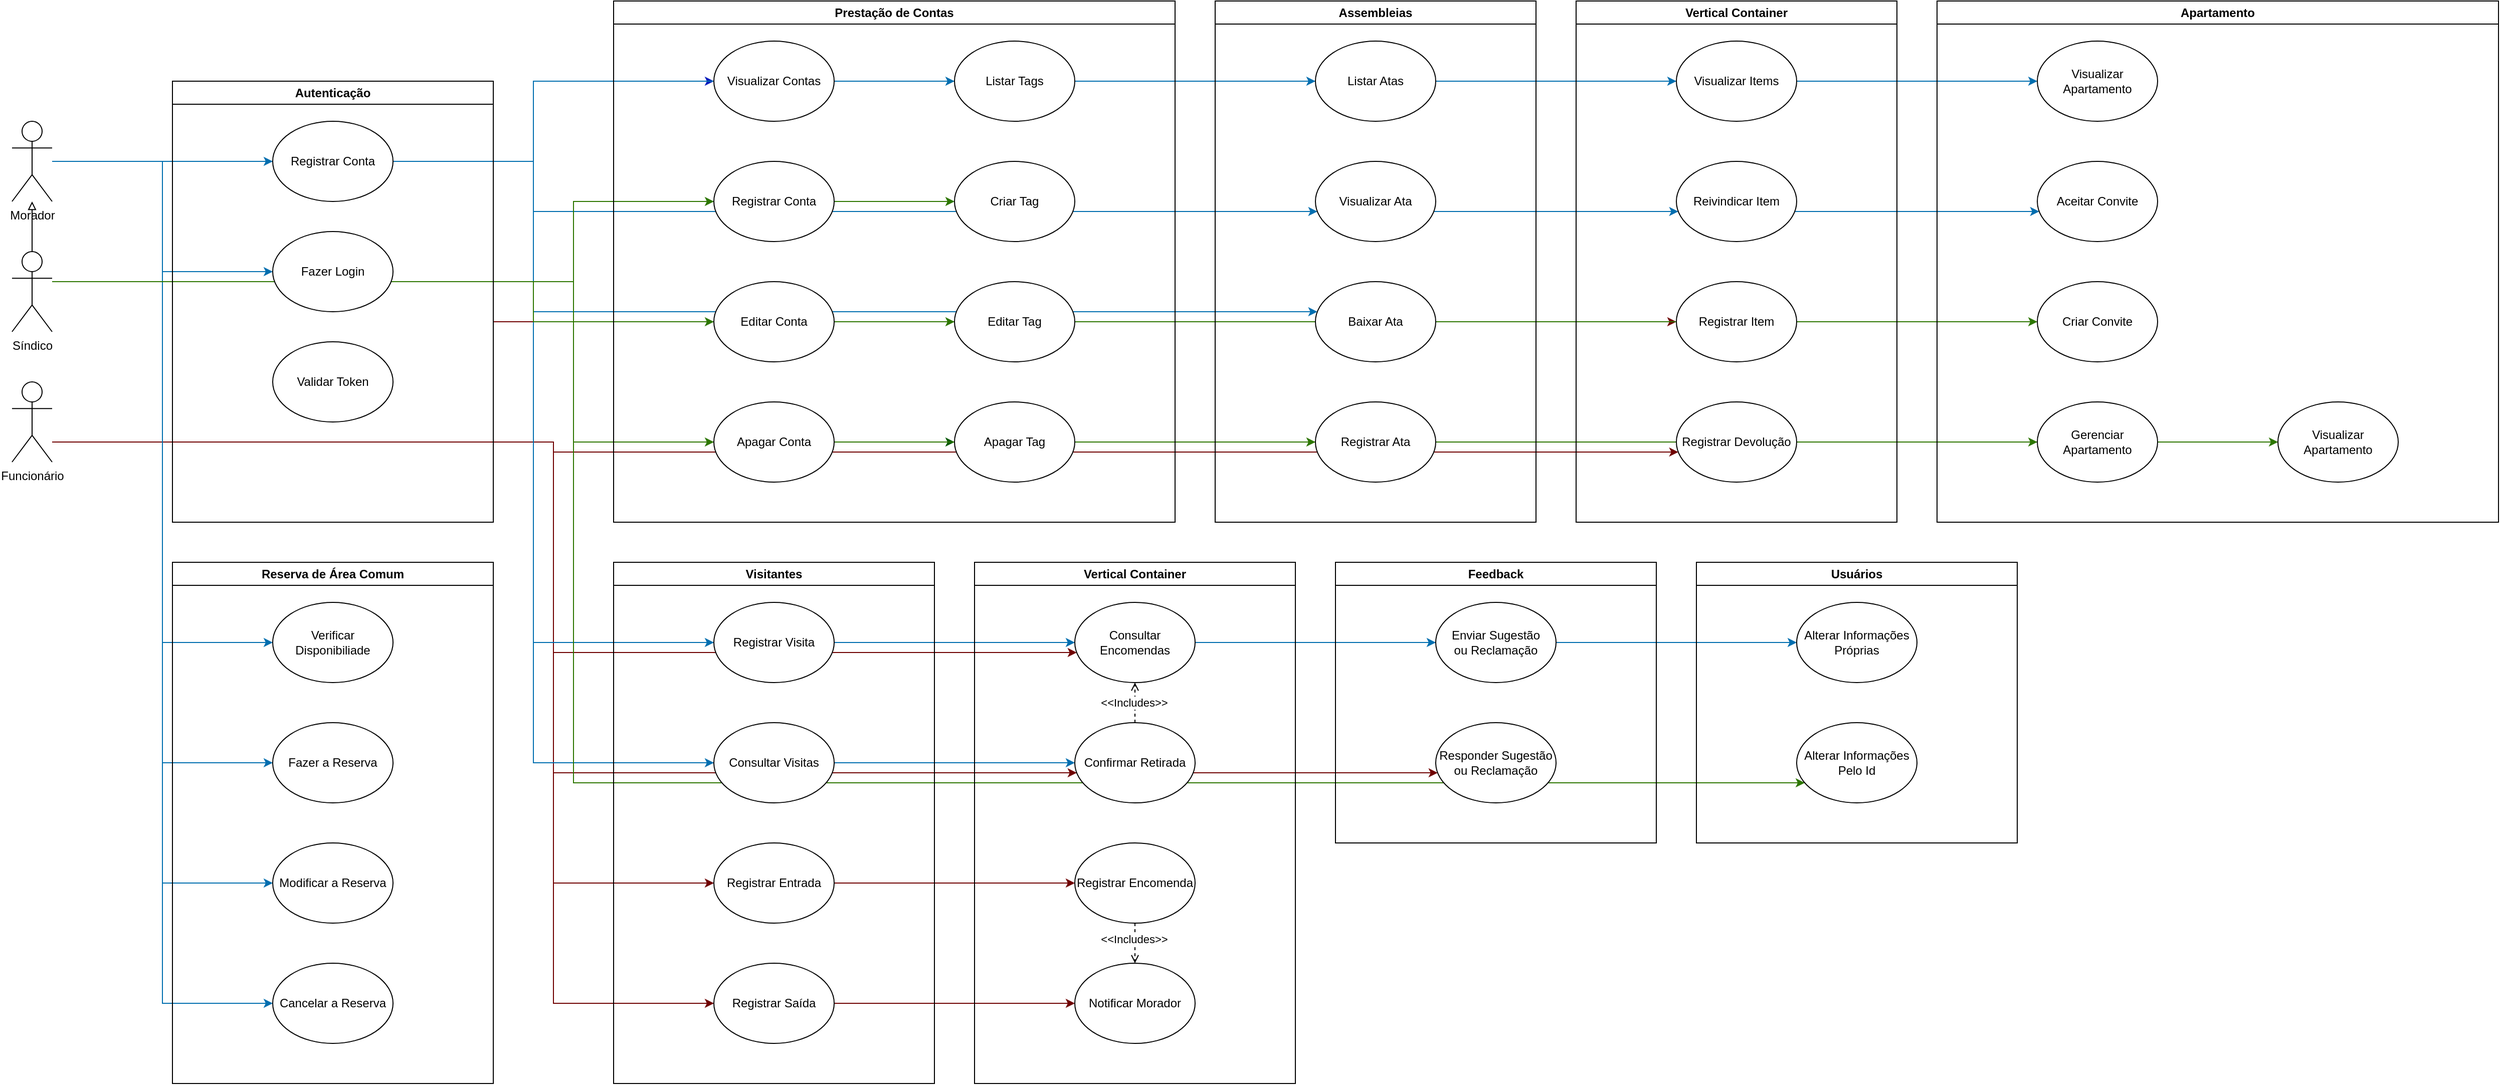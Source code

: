 <mxfile version="26.2.14">
  <diagram name="Page-1" id="zuLVGnt89NWVNDSCUZC6">
    <mxGraphModel dx="1575" dy="752" grid="1" gridSize="10" guides="1" tooltips="1" connect="1" arrows="1" fold="1" page="1" pageScale="1" pageWidth="2600" pageHeight="1500" math="0" shadow="0">
      <root>
        <mxCell id="0" />
        <mxCell id="1" parent="0" />
        <mxCell id="rDHHi_TD0cqusaaZg70z-271" style="edgeStyle=orthogonalEdgeStyle;rounded=0;orthogonalLoop=1;jettySize=auto;html=1;fillColor=#a20025;strokeColor=#6F0000;" parent="1" source="rDHHi_TD0cqusaaZg70z-216" target="rDHHi_TD0cqusaaZg70z-266" edge="1">
          <mxGeometry relative="1" as="geometry">
            <Array as="points">
              <mxPoint x="620" y="480" />
              <mxPoint x="620" y="490" />
            </Array>
          </mxGeometry>
        </mxCell>
        <mxCell id="rDHHi_TD0cqusaaZg70z-270" style="edgeStyle=orthogonalEdgeStyle;rounded=0;orthogonalLoop=1;jettySize=auto;html=1;fillColor=#a20025;strokeColor=#6F0000;" parent="1" source="rDHHi_TD0cqusaaZg70z-216" target="rDHHi_TD0cqusaaZg70z-265" edge="1">
          <mxGeometry relative="1" as="geometry">
            <Array as="points">
              <mxPoint x="560" y="480" />
              <mxPoint x="560" y="360" />
            </Array>
          </mxGeometry>
        </mxCell>
        <mxCell id="rDHHi_TD0cqusaaZg70z-261" style="edgeStyle=orthogonalEdgeStyle;rounded=0;orthogonalLoop=1;jettySize=auto;html=1;fillColor=#a20025;strokeColor=#6F0000;" parent="1" source="rDHHi_TD0cqusaaZg70z-216" target="rDHHi_TD0cqusaaZg70z-258" edge="1">
          <mxGeometry relative="1" as="geometry">
            <Array as="points">
              <mxPoint x="620" y="480" />
              <mxPoint x="620" y="810" />
            </Array>
          </mxGeometry>
        </mxCell>
        <mxCell id="rDHHi_TD0cqusaaZg70z-241" style="edgeStyle=orthogonalEdgeStyle;rounded=0;orthogonalLoop=1;jettySize=auto;html=1;fillColor=#a20025;strokeColor=#6F0000;" parent="1" source="rDHHi_TD0cqusaaZg70z-216" target="rDHHi_TD0cqusaaZg70z-227" edge="1">
          <mxGeometry relative="1" as="geometry">
            <Array as="points">
              <mxPoint x="620" y="480" />
              <mxPoint x="620" y="690" />
            </Array>
          </mxGeometry>
        </mxCell>
        <mxCell id="rDHHi_TD0cqusaaZg70z-240" style="edgeStyle=orthogonalEdgeStyle;rounded=0;orthogonalLoop=1;jettySize=auto;html=1;fillColor=#a20025;strokeColor=#6F0000;" parent="1" source="rDHHi_TD0cqusaaZg70z-216" target="rDHHi_TD0cqusaaZg70z-232" edge="1">
          <mxGeometry relative="1" as="geometry">
            <Array as="points">
              <mxPoint x="620" y="480" />
              <mxPoint x="620" y="810" />
            </Array>
          </mxGeometry>
        </mxCell>
        <mxCell id="rDHHi_TD0cqusaaZg70z-239" style="edgeStyle=orthogonalEdgeStyle;rounded=0;orthogonalLoop=1;jettySize=auto;html=1;fillColor=#a20025;strokeColor=#6F0000;" parent="1" source="rDHHi_TD0cqusaaZg70z-216" target="rDHHi_TD0cqusaaZg70z-229" edge="1">
          <mxGeometry relative="1" as="geometry">
            <Array as="points">
              <mxPoint x="620" y="480" />
              <mxPoint x="620" y="1040" />
            </Array>
          </mxGeometry>
        </mxCell>
        <mxCell id="rDHHi_TD0cqusaaZg70z-238" style="edgeStyle=orthogonalEdgeStyle;rounded=0;orthogonalLoop=1;jettySize=auto;html=1;fillColor=#a20025;strokeColor=#6F0000;" parent="1" source="rDHHi_TD0cqusaaZg70z-216" target="rDHHi_TD0cqusaaZg70z-228" edge="1">
          <mxGeometry relative="1" as="geometry">
            <Array as="points">
              <mxPoint x="620" y="480" />
              <mxPoint x="620" y="920" />
            </Array>
          </mxGeometry>
        </mxCell>
        <mxCell id="rDHHi_TD0cqusaaZg70z-223" style="edgeStyle=orthogonalEdgeStyle;rounded=0;orthogonalLoop=1;jettySize=auto;html=1;entryX=0;entryY=0.5;entryDx=0;entryDy=0;fillColor=#a20025;strokeColor=#6F0000;" parent="1" source="rDHHi_TD0cqusaaZg70z-216" target="rDHHi_TD0cqusaaZg70z-221" edge="1">
          <mxGeometry relative="1" as="geometry">
            <Array as="points">
              <mxPoint x="620" y="480" />
              <mxPoint x="620" y="1040" />
            </Array>
          </mxGeometry>
        </mxCell>
        <mxCell id="rDHHi_TD0cqusaaZg70z-222" style="edgeStyle=orthogonalEdgeStyle;rounded=0;orthogonalLoop=1;jettySize=auto;html=1;entryX=0;entryY=0.5;entryDx=0;entryDy=0;fillColor=#a20025;strokeColor=#6F0000;" parent="1" source="rDHHi_TD0cqusaaZg70z-216" target="rDHHi_TD0cqusaaZg70z-220" edge="1">
          <mxGeometry relative="1" as="geometry">
            <Array as="points">
              <mxPoint x="620" y="480" />
              <mxPoint x="620" y="920" />
            </Array>
          </mxGeometry>
        </mxCell>
        <mxCell id="rDHHi_TD0cqusaaZg70z-167" style="edgeStyle=orthogonalEdgeStyle;rounded=0;orthogonalLoop=1;jettySize=auto;html=1;entryX=0;entryY=0.5;entryDx=0;entryDy=0;fillColor=#1ba1e2;strokeColor=#006EAF;" parent="1" source="rDHHi_TD0cqusaaZg70z-161" target="rDHHi_TD0cqusaaZg70z-166" edge="1">
          <mxGeometry relative="1" as="geometry" />
        </mxCell>
        <mxCell id="rDHHi_TD0cqusaaZg70z-170" style="edgeStyle=orthogonalEdgeStyle;rounded=0;orthogonalLoop=1;jettySize=auto;html=1;entryX=0;entryY=0.5;entryDx=0;entryDy=0;fillColor=#1ba1e2;strokeColor=#006EAF;" parent="1" source="rDHHi_TD0cqusaaZg70z-161" target="rDHHi_TD0cqusaaZg70z-168" edge="1">
          <mxGeometry relative="1" as="geometry" />
        </mxCell>
        <mxCell id="rDHHi_TD0cqusaaZg70z-175" style="edgeStyle=orthogonalEdgeStyle;rounded=0;orthogonalLoop=1;jettySize=auto;html=1;entryX=0;entryY=0.5;entryDx=0;entryDy=0;fillColor=#1ba1e2;strokeColor=#006EAF;" parent="1" source="rDHHi_TD0cqusaaZg70z-161" target="rDHHi_TD0cqusaaZg70z-174" edge="1">
          <mxGeometry relative="1" as="geometry" />
        </mxCell>
        <mxCell id="rDHHi_TD0cqusaaZg70z-177" style="edgeStyle=orthogonalEdgeStyle;rounded=0;orthogonalLoop=1;jettySize=auto;html=1;entryX=0;entryY=0.5;entryDx=0;entryDy=0;fillColor=#1ba1e2;strokeColor=#006EAF;" parent="1" source="rDHHi_TD0cqusaaZg70z-161" target="rDHHi_TD0cqusaaZg70z-176" edge="1">
          <mxGeometry relative="1" as="geometry" />
        </mxCell>
        <mxCell id="rDHHi_TD0cqusaaZg70z-185" style="edgeStyle=orthogonalEdgeStyle;rounded=0;orthogonalLoop=1;jettySize=auto;html=1;entryX=0;entryY=0.5;entryDx=0;entryDy=0;fillColor=#1ba1e2;strokeColor=#006EAF;" parent="1" source="rDHHi_TD0cqusaaZg70z-161" target="rDHHi_TD0cqusaaZg70z-182" edge="1">
          <mxGeometry relative="1" as="geometry" />
        </mxCell>
        <mxCell id="rDHHi_TD0cqusaaZg70z-190" style="edgeStyle=orthogonalEdgeStyle;rounded=0;orthogonalLoop=1;jettySize=auto;html=1;entryX=0;entryY=0.5;entryDx=0;entryDy=0;fillColor=#1ba1e2;strokeColor=#006EAF;" parent="1" source="rDHHi_TD0cqusaaZg70z-161" target="rDHHi_TD0cqusaaZg70z-186" edge="1">
          <mxGeometry relative="1" as="geometry" />
        </mxCell>
        <mxCell id="rDHHi_TD0cqusaaZg70z-206" style="edgeStyle=orthogonalEdgeStyle;rounded=0;orthogonalLoop=1;jettySize=auto;html=1;entryX=0;entryY=0.5;entryDx=0;entryDy=0;fillColor=#0050ef;strokeColor=#001DBC;" parent="1" source="rDHHi_TD0cqusaaZg70z-161" target="rDHHi_TD0cqusaaZg70z-199" edge="1">
          <mxGeometry relative="1" as="geometry">
            <Array as="points">
              <mxPoint x="600" y="200" />
              <mxPoint x="600" y="120" />
            </Array>
          </mxGeometry>
        </mxCell>
        <mxCell id="rDHHi_TD0cqusaaZg70z-207" style="edgeStyle=orthogonalEdgeStyle;rounded=0;orthogonalLoop=1;jettySize=auto;html=1;entryX=0;entryY=0.5;entryDx=0;entryDy=0;fillColor=#1ba1e2;strokeColor=#006EAF;" parent="1" source="rDHHi_TD0cqusaaZg70z-161" target="rDHHi_TD0cqusaaZg70z-205" edge="1">
          <mxGeometry relative="1" as="geometry">
            <Array as="points">
              <mxPoint x="600" y="200" />
              <mxPoint x="600" y="120" />
            </Array>
          </mxGeometry>
        </mxCell>
        <mxCell id="rDHHi_TD0cqusaaZg70z-224" style="edgeStyle=orthogonalEdgeStyle;rounded=0;orthogonalLoop=1;jettySize=auto;html=1;entryX=0;entryY=0.5;entryDx=0;entryDy=0;fillColor=#1ba1e2;strokeColor=#006EAF;" parent="1" source="rDHHi_TD0cqusaaZg70z-161" target="rDHHi_TD0cqusaaZg70z-218" edge="1">
          <mxGeometry relative="1" as="geometry">
            <Array as="points">
              <mxPoint x="600" y="200" />
              <mxPoint x="600" y="680" />
            </Array>
          </mxGeometry>
        </mxCell>
        <mxCell id="rDHHi_TD0cqusaaZg70z-225" style="edgeStyle=orthogonalEdgeStyle;rounded=0;orthogonalLoop=1;jettySize=auto;html=1;entryX=0;entryY=0.5;entryDx=0;entryDy=0;fillColor=#1ba1e2;strokeColor=#006EAF;" parent="1" source="rDHHi_TD0cqusaaZg70z-161" target="rDHHi_TD0cqusaaZg70z-219" edge="1">
          <mxGeometry relative="1" as="geometry">
            <Array as="points">
              <mxPoint x="600" y="200" />
              <mxPoint x="600" y="800" />
            </Array>
          </mxGeometry>
        </mxCell>
        <mxCell id="rDHHi_TD0cqusaaZg70z-235" style="edgeStyle=orthogonalEdgeStyle;rounded=0;orthogonalLoop=1;jettySize=auto;html=1;entryX=0;entryY=0.5;entryDx=0;entryDy=0;fillColor=#1ba1e2;strokeColor=#006EAF;" parent="1" source="rDHHi_TD0cqusaaZg70z-161" target="rDHHi_TD0cqusaaZg70z-227" edge="1">
          <mxGeometry relative="1" as="geometry">
            <Array as="points">
              <mxPoint x="600" y="200" />
              <mxPoint x="600" y="680" />
            </Array>
          </mxGeometry>
        </mxCell>
        <mxCell id="rDHHi_TD0cqusaaZg70z-237" style="edgeStyle=orthogonalEdgeStyle;rounded=0;orthogonalLoop=1;jettySize=auto;html=1;entryX=0;entryY=0.5;entryDx=0;entryDy=0;fillColor=#1ba1e2;strokeColor=#006EAF;" parent="1" source="rDHHi_TD0cqusaaZg70z-161" target="rDHHi_TD0cqusaaZg70z-232" edge="1">
          <mxGeometry relative="1" as="geometry">
            <Array as="points">
              <mxPoint x="600" y="200" />
              <mxPoint x="600" y="800" />
            </Array>
          </mxGeometry>
        </mxCell>
        <mxCell id="rDHHi_TD0cqusaaZg70z-247" style="edgeStyle=orthogonalEdgeStyle;rounded=0;orthogonalLoop=1;jettySize=auto;html=1;fillColor=#1ba1e2;strokeColor=#006EAF;" parent="1" source="rDHHi_TD0cqusaaZg70z-161" target="rDHHi_TD0cqusaaZg70z-243" edge="1">
          <mxGeometry relative="1" as="geometry">
            <Array as="points">
              <mxPoint x="600" y="200" />
              <mxPoint x="600" y="120" />
            </Array>
          </mxGeometry>
        </mxCell>
        <mxCell id="rDHHi_TD0cqusaaZg70z-248" style="edgeStyle=orthogonalEdgeStyle;rounded=0;orthogonalLoop=1;jettySize=auto;html=1;fillColor=#1ba1e2;strokeColor=#006EAF;" parent="1" source="rDHHi_TD0cqusaaZg70z-161" target="rDHHi_TD0cqusaaZg70z-244" edge="1">
          <mxGeometry relative="1" as="geometry">
            <Array as="points">
              <mxPoint x="600" y="200" />
              <mxPoint x="600" y="250" />
            </Array>
          </mxGeometry>
        </mxCell>
        <mxCell id="rDHHi_TD0cqusaaZg70z-249" style="edgeStyle=orthogonalEdgeStyle;rounded=0;orthogonalLoop=1;jettySize=auto;html=1;fillColor=#1ba1e2;strokeColor=#006EAF;" parent="1" source="rDHHi_TD0cqusaaZg70z-161" target="rDHHi_TD0cqusaaZg70z-246" edge="1">
          <mxGeometry relative="1" as="geometry">
            <Array as="points">
              <mxPoint x="600" y="200" />
              <mxPoint x="600" y="350" />
            </Array>
          </mxGeometry>
        </mxCell>
        <mxCell id="rDHHi_TD0cqusaaZg70z-260" style="edgeStyle=orthogonalEdgeStyle;rounded=0;orthogonalLoop=1;jettySize=auto;html=1;entryX=0;entryY=0.5;entryDx=0;entryDy=0;fillColor=#1ba1e2;strokeColor=#006EAF;" parent="1" source="rDHHi_TD0cqusaaZg70z-161" target="rDHHi_TD0cqusaaZg70z-257" edge="1">
          <mxGeometry relative="1" as="geometry">
            <Array as="points">
              <mxPoint x="600" y="200" />
              <mxPoint x="600" y="680" />
            </Array>
          </mxGeometry>
        </mxCell>
        <mxCell id="rDHHi_TD0cqusaaZg70z-267" style="edgeStyle=orthogonalEdgeStyle;rounded=0;orthogonalLoop=1;jettySize=auto;html=1;entryX=0;entryY=0.5;entryDx=0;entryDy=0;fillColor=#1ba1e2;strokeColor=#006EAF;" parent="1" source="rDHHi_TD0cqusaaZg70z-161" target="rDHHi_TD0cqusaaZg70z-263" edge="1">
          <mxGeometry relative="1" as="geometry">
            <Array as="points">
              <mxPoint x="600" y="200" />
              <mxPoint x="600" y="120" />
            </Array>
          </mxGeometry>
        </mxCell>
        <mxCell id="rDHHi_TD0cqusaaZg70z-268" style="edgeStyle=orthogonalEdgeStyle;rounded=0;orthogonalLoop=1;jettySize=auto;html=1;fillColor=#1ba1e2;strokeColor=#006EAF;" parent="1" source="rDHHi_TD0cqusaaZg70z-161" target="rDHHi_TD0cqusaaZg70z-264" edge="1">
          <mxGeometry relative="1" as="geometry">
            <Array as="points">
              <mxPoint x="600" y="200" />
              <mxPoint x="600" y="250" />
            </Array>
          </mxGeometry>
        </mxCell>
        <mxCell id="PcseFAsvbBpZ7DcTTn1L-4" style="edgeStyle=orthogonalEdgeStyle;rounded=0;orthogonalLoop=1;jettySize=auto;html=1;fillColor=#1ba1e2;strokeColor=#006EAF;" parent="1" source="rDHHi_TD0cqusaaZg70z-161" target="PcseFAsvbBpZ7DcTTn1L-3" edge="1">
          <mxGeometry relative="1" as="geometry">
            <Array as="points">
              <mxPoint x="600" y="200" />
              <mxPoint x="600" y="680" />
            </Array>
          </mxGeometry>
        </mxCell>
        <mxCell id="ep7QZUt-c71aHGu1WVSc-11" style="edgeStyle=orthogonalEdgeStyle;rounded=0;orthogonalLoop=1;jettySize=auto;html=1;fillColor=#1ba1e2;strokeColor=#006EAF;" edge="1" parent="1" source="rDHHi_TD0cqusaaZg70z-161" target="ep7QZUt-c71aHGu1WVSc-6">
          <mxGeometry relative="1" as="geometry">
            <Array as="points">
              <mxPoint x="600" y="200" />
              <mxPoint x="600" y="120" />
            </Array>
          </mxGeometry>
        </mxCell>
        <mxCell id="ep7QZUt-c71aHGu1WVSc-12" style="edgeStyle=orthogonalEdgeStyle;rounded=0;orthogonalLoop=1;jettySize=auto;html=1;fillColor=#1ba1e2;strokeColor=#006EAF;" edge="1" parent="1" source="rDHHi_TD0cqusaaZg70z-161" target="ep7QZUt-c71aHGu1WVSc-7">
          <mxGeometry relative="1" as="geometry">
            <Array as="points">
              <mxPoint x="600" y="200" />
              <mxPoint x="600" y="250" />
            </Array>
          </mxGeometry>
        </mxCell>
        <mxCell id="rDHHi_TD0cqusaaZg70z-161" value="Morador" style="shape=umlActor;verticalLabelPosition=bottom;verticalAlign=top;html=1;outlineConnect=0;" parent="1" vertex="1">
          <mxGeometry x="80" y="160" width="40" height="80" as="geometry" />
        </mxCell>
        <mxCell id="rDHHi_TD0cqusaaZg70z-172" style="edgeStyle=orthogonalEdgeStyle;rounded=0;orthogonalLoop=1;jettySize=auto;html=1;endArrow=block;endFill=0;" parent="1" source="rDHHi_TD0cqusaaZg70z-162" target="rDHHi_TD0cqusaaZg70z-161" edge="1">
          <mxGeometry relative="1" as="geometry" />
        </mxCell>
        <mxCell id="rDHHi_TD0cqusaaZg70z-208" style="edgeStyle=orthogonalEdgeStyle;rounded=0;orthogonalLoop=1;jettySize=auto;html=1;fillColor=#60a917;strokeColor=#2D7600;" parent="1" source="rDHHi_TD0cqusaaZg70z-162" target="rDHHi_TD0cqusaaZg70z-198" edge="1">
          <mxGeometry relative="1" as="geometry">
            <Array as="points">
              <mxPoint x="640" y="320" />
              <mxPoint x="640" y="240" />
            </Array>
          </mxGeometry>
        </mxCell>
        <mxCell id="rDHHi_TD0cqusaaZg70z-209" style="edgeStyle=orthogonalEdgeStyle;rounded=0;orthogonalLoop=1;jettySize=auto;html=1;fillColor=#60a917;strokeColor=#2D7600;" parent="1" source="rDHHi_TD0cqusaaZg70z-162" target="rDHHi_TD0cqusaaZg70z-201" edge="1">
          <mxGeometry relative="1" as="geometry">
            <Array as="points">
              <mxPoint x="640" y="320" />
              <mxPoint x="640" y="360" />
            </Array>
          </mxGeometry>
        </mxCell>
        <mxCell id="rDHHi_TD0cqusaaZg70z-210" style="edgeStyle=orthogonalEdgeStyle;rounded=0;orthogonalLoop=1;jettySize=auto;html=1;entryX=0;entryY=0.5;entryDx=0;entryDy=0;fillColor=#60a917;strokeColor=#2D7600;" parent="1" source="rDHHi_TD0cqusaaZg70z-162" target="rDHHi_TD0cqusaaZg70z-200" edge="1">
          <mxGeometry relative="1" as="geometry">
            <Array as="points">
              <mxPoint x="640" y="320" />
              <mxPoint x="640" y="480" />
            </Array>
          </mxGeometry>
        </mxCell>
        <mxCell id="rDHHi_TD0cqusaaZg70z-211" style="edgeStyle=orthogonalEdgeStyle;rounded=0;orthogonalLoop=1;jettySize=auto;html=1;fillColor=#60a917;strokeColor=#2D7600;" parent="1" source="rDHHi_TD0cqusaaZg70z-162" target="rDHHi_TD0cqusaaZg70z-202" edge="1">
          <mxGeometry relative="1" as="geometry">
            <Array as="points">
              <mxPoint x="640" y="320" />
              <mxPoint x="640" y="240" />
            </Array>
          </mxGeometry>
        </mxCell>
        <mxCell id="rDHHi_TD0cqusaaZg70z-212" style="edgeStyle=orthogonalEdgeStyle;rounded=0;orthogonalLoop=1;jettySize=auto;html=1;fillColor=#60a917;strokeColor=#2D7600;" parent="1" source="rDHHi_TD0cqusaaZg70z-162" target="rDHHi_TD0cqusaaZg70z-203" edge="1">
          <mxGeometry relative="1" as="geometry">
            <Array as="points">
              <mxPoint x="640" y="320" />
              <mxPoint x="640" y="360" />
            </Array>
          </mxGeometry>
        </mxCell>
        <mxCell id="rDHHi_TD0cqusaaZg70z-213" style="edgeStyle=orthogonalEdgeStyle;rounded=0;orthogonalLoop=1;jettySize=auto;html=1;entryX=0;entryY=0.5;entryDx=0;entryDy=0;fillColor=#008a00;strokeColor=#005700;" parent="1" source="rDHHi_TD0cqusaaZg70z-162" target="rDHHi_TD0cqusaaZg70z-204" edge="1">
          <mxGeometry relative="1" as="geometry">
            <Array as="points">
              <mxPoint x="640" y="320" />
              <mxPoint x="640" y="480" />
            </Array>
          </mxGeometry>
        </mxCell>
        <mxCell id="rDHHi_TD0cqusaaZg70z-250" style="edgeStyle=orthogonalEdgeStyle;rounded=0;orthogonalLoop=1;jettySize=auto;html=1;entryX=0;entryY=0.5;entryDx=0;entryDy=0;fillColor=#60a917;strokeColor=#2D7600;" parent="1" source="rDHHi_TD0cqusaaZg70z-162" target="rDHHi_TD0cqusaaZg70z-245" edge="1">
          <mxGeometry relative="1" as="geometry">
            <Array as="points">
              <mxPoint x="640" y="320" />
              <mxPoint x="640" y="480" />
            </Array>
          </mxGeometry>
        </mxCell>
        <mxCell id="PcseFAsvbBpZ7DcTTn1L-5" style="edgeStyle=orthogonalEdgeStyle;rounded=0;orthogonalLoop=1;jettySize=auto;html=1;fillColor=#60a917;strokeColor=#2D7600;" parent="1" source="rDHHi_TD0cqusaaZg70z-162" target="PcseFAsvbBpZ7DcTTn1L-2" edge="1">
          <mxGeometry relative="1" as="geometry">
            <Array as="points">
              <mxPoint x="640" y="320" />
              <mxPoint x="640" y="820" />
            </Array>
          </mxGeometry>
        </mxCell>
        <mxCell id="ep7QZUt-c71aHGu1WVSc-13" style="edgeStyle=orthogonalEdgeStyle;rounded=0;orthogonalLoop=1;jettySize=auto;html=1;fillColor=#60a917;strokeColor=#2D7600;" edge="1" parent="1" source="rDHHi_TD0cqusaaZg70z-162" target="ep7QZUt-c71aHGu1WVSc-8">
          <mxGeometry relative="1" as="geometry">
            <Array as="points">
              <mxPoint x="600" y="320" />
              <mxPoint x="600" y="360" />
            </Array>
          </mxGeometry>
        </mxCell>
        <mxCell id="ep7QZUt-c71aHGu1WVSc-14" style="edgeStyle=orthogonalEdgeStyle;rounded=0;orthogonalLoop=1;jettySize=auto;html=1;fillColor=#60a917;strokeColor=#2D7600;" edge="1" parent="1" source="rDHHi_TD0cqusaaZg70z-162" target="ep7QZUt-c71aHGu1WVSc-9">
          <mxGeometry relative="1" as="geometry">
            <Array as="points">
              <mxPoint x="640" y="320" />
              <mxPoint x="640" y="480" />
            </Array>
          </mxGeometry>
        </mxCell>
        <mxCell id="ep7QZUt-c71aHGu1WVSc-15" style="edgeStyle=orthogonalEdgeStyle;rounded=0;orthogonalLoop=1;jettySize=auto;html=1;fillColor=#60a917;strokeColor=#2D7600;" edge="1" parent="1" source="rDHHi_TD0cqusaaZg70z-162" target="ep7QZUt-c71aHGu1WVSc-10">
          <mxGeometry relative="1" as="geometry">
            <Array as="points">
              <mxPoint x="640" y="320" />
              <mxPoint x="640" y="480" />
            </Array>
          </mxGeometry>
        </mxCell>
        <mxCell id="rDHHi_TD0cqusaaZg70z-162" value="Sí&lt;span style=&quot;background-color: transparent; color: light-dark(rgb(0, 0, 0), rgb(255, 255, 255));&quot;&gt;ndico&lt;/span&gt;" style="shape=umlActor;verticalLabelPosition=bottom;verticalAlign=top;html=1;outlineConnect=0;" parent="1" vertex="1">
          <mxGeometry x="80" y="290" width="40" height="80" as="geometry" />
        </mxCell>
        <mxCell id="rDHHi_TD0cqusaaZg70z-163" value="Autenticação" style="swimlane;whiteSpace=wrap;html=1;" parent="1" vertex="1">
          <mxGeometry x="240" y="120" width="320" height="440" as="geometry">
            <mxRectangle x="2600" y="2520" width="110" height="30" as="alternateBounds" />
          </mxGeometry>
        </mxCell>
        <mxCell id="rDHHi_TD0cqusaaZg70z-166" value="Registrar Conta" style="ellipse;whiteSpace=wrap;html=1;" parent="rDHHi_TD0cqusaaZg70z-163" vertex="1">
          <mxGeometry x="100" y="40" width="120" height="80" as="geometry" />
        </mxCell>
        <mxCell id="rDHHi_TD0cqusaaZg70z-168" value="Fazer Login" style="ellipse;whiteSpace=wrap;html=1;" parent="rDHHi_TD0cqusaaZg70z-163" vertex="1">
          <mxGeometry x="100" y="150" width="120" height="80" as="geometry" />
        </mxCell>
        <mxCell id="rDHHi_TD0cqusaaZg70z-169" value="Validar Token" style="ellipse;whiteSpace=wrap;html=1;" parent="rDHHi_TD0cqusaaZg70z-163" vertex="1">
          <mxGeometry x="100" y="260" width="120" height="80" as="geometry" />
        </mxCell>
        <mxCell id="rDHHi_TD0cqusaaZg70z-173" value="Reserva de Área Comum" style="swimlane;whiteSpace=wrap;html=1;" parent="1" vertex="1">
          <mxGeometry x="240" y="600" width="320" height="520" as="geometry">
            <mxRectangle x="2600" y="2990" width="180" height="30" as="alternateBounds" />
          </mxGeometry>
        </mxCell>
        <mxCell id="rDHHi_TD0cqusaaZg70z-174" value="Verificar Disponibiliade" style="ellipse;whiteSpace=wrap;html=1;" parent="rDHHi_TD0cqusaaZg70z-173" vertex="1">
          <mxGeometry x="100" y="40" width="120" height="80" as="geometry" />
        </mxCell>
        <mxCell id="rDHHi_TD0cqusaaZg70z-176" value="Fazer a Reserva" style="ellipse;whiteSpace=wrap;html=1;" parent="rDHHi_TD0cqusaaZg70z-173" vertex="1">
          <mxGeometry x="100" y="160" width="120" height="80" as="geometry" />
        </mxCell>
        <mxCell id="rDHHi_TD0cqusaaZg70z-182" value="Modificar a Reserva" style="ellipse;whiteSpace=wrap;html=1;" parent="rDHHi_TD0cqusaaZg70z-173" vertex="1">
          <mxGeometry x="100" y="280" width="120" height="80" as="geometry" />
        </mxCell>
        <mxCell id="rDHHi_TD0cqusaaZg70z-186" value="Cancelar a Reserva" style="ellipse;whiteSpace=wrap;html=1;" parent="rDHHi_TD0cqusaaZg70z-173" vertex="1">
          <mxGeometry x="100" y="400" width="120" height="80" as="geometry" />
        </mxCell>
        <mxCell id="rDHHi_TD0cqusaaZg70z-197" value="Prestação de Contas" style="swimlane;whiteSpace=wrap;html=1;" parent="1" vertex="1">
          <mxGeometry x="680" y="40" width="560" height="520" as="geometry" />
        </mxCell>
        <mxCell id="rDHHi_TD0cqusaaZg70z-198" value="Registrar Conta" style="ellipse;whiteSpace=wrap;html=1;container=0;" parent="rDHHi_TD0cqusaaZg70z-197" vertex="1">
          <mxGeometry x="100" y="160" width="120" height="80" as="geometry" />
        </mxCell>
        <mxCell id="rDHHi_TD0cqusaaZg70z-201" value="Editar Conta" style="ellipse;whiteSpace=wrap;html=1;container=0;" parent="rDHHi_TD0cqusaaZg70z-197" vertex="1">
          <mxGeometry x="100" y="280" width="120" height="80" as="geometry" />
        </mxCell>
        <mxCell id="rDHHi_TD0cqusaaZg70z-200" value="Apagar Conta" style="ellipse;whiteSpace=wrap;html=1;container=0;" parent="rDHHi_TD0cqusaaZg70z-197" vertex="1">
          <mxGeometry x="100" y="400" width="120" height="80" as="geometry" />
        </mxCell>
        <mxCell id="rDHHi_TD0cqusaaZg70z-199" value="Visualizar Contas" style="ellipse;whiteSpace=wrap;html=1;container=0;" parent="rDHHi_TD0cqusaaZg70z-197" vertex="1">
          <mxGeometry x="100" y="40" width="120" height="80" as="geometry" />
        </mxCell>
        <mxCell id="rDHHi_TD0cqusaaZg70z-205" value="Listar Tags" style="ellipse;whiteSpace=wrap;html=1;container=0;" parent="rDHHi_TD0cqusaaZg70z-197" vertex="1">
          <mxGeometry x="340" y="40" width="120" height="80" as="geometry" />
        </mxCell>
        <mxCell id="rDHHi_TD0cqusaaZg70z-202" value="Criar Tag" style="ellipse;whiteSpace=wrap;html=1;container=0;" parent="rDHHi_TD0cqusaaZg70z-197" vertex="1">
          <mxGeometry x="340" y="160" width="120" height="80" as="geometry" />
        </mxCell>
        <mxCell id="rDHHi_TD0cqusaaZg70z-203" value="Editar Tag" style="ellipse;whiteSpace=wrap;html=1;container=0;" parent="rDHHi_TD0cqusaaZg70z-197" vertex="1">
          <mxGeometry x="340" y="280" width="120" height="80" as="geometry" />
        </mxCell>
        <mxCell id="rDHHi_TD0cqusaaZg70z-204" value="Apagar Tag" style="ellipse;whiteSpace=wrap;html=1;container=0;" parent="rDHHi_TD0cqusaaZg70z-197" vertex="1">
          <mxGeometry x="340" y="400" width="120" height="80" as="geometry" />
        </mxCell>
        <mxCell id="rDHHi_TD0cqusaaZg70z-215" value="Visitantes" style="swimlane;whiteSpace=wrap;html=1;" parent="1" vertex="1">
          <mxGeometry x="680" y="600" width="320" height="520" as="geometry" />
        </mxCell>
        <mxCell id="rDHHi_TD0cqusaaZg70z-218" value="Registrar Visita" style="ellipse;whiteSpace=wrap;html=1;" parent="rDHHi_TD0cqusaaZg70z-215" vertex="1">
          <mxGeometry x="100" y="40" width="120" height="80" as="geometry" />
        </mxCell>
        <mxCell id="rDHHi_TD0cqusaaZg70z-219" value="Consultar Visitas" style="ellipse;whiteSpace=wrap;html=1;" parent="rDHHi_TD0cqusaaZg70z-215" vertex="1">
          <mxGeometry x="100" y="160" width="120" height="80" as="geometry" />
        </mxCell>
        <mxCell id="rDHHi_TD0cqusaaZg70z-220" value="Registrar Entrada" style="ellipse;whiteSpace=wrap;html=1;" parent="rDHHi_TD0cqusaaZg70z-215" vertex="1">
          <mxGeometry x="100" y="280" width="120" height="80" as="geometry" />
        </mxCell>
        <mxCell id="rDHHi_TD0cqusaaZg70z-221" value="Registrar Saída" style="ellipse;whiteSpace=wrap;html=1;" parent="rDHHi_TD0cqusaaZg70z-215" vertex="1">
          <mxGeometry x="100" y="400" width="120" height="80" as="geometry" />
        </mxCell>
        <mxCell id="rDHHi_TD0cqusaaZg70z-216" value="Funcionário" style="shape=umlActor;verticalLabelPosition=bottom;verticalAlign=top;html=1;outlineConnect=0;" parent="1" vertex="1">
          <mxGeometry x="80" y="420" width="40" height="80" as="geometry" />
        </mxCell>
        <mxCell id="rDHHi_TD0cqusaaZg70z-226" value="Vertical Container" style="swimlane;whiteSpace=wrap;html=1;" parent="1" vertex="1">
          <mxGeometry x="1040" y="600" width="320" height="520" as="geometry" />
        </mxCell>
        <mxCell id="rDHHi_TD0cqusaaZg70z-227" value="Consultar Encomendas" style="ellipse;whiteSpace=wrap;html=1;" parent="rDHHi_TD0cqusaaZg70z-226" vertex="1">
          <mxGeometry x="100" y="40" width="120" height="80" as="geometry" />
        </mxCell>
        <mxCell id="rDHHi_TD0cqusaaZg70z-233" style="edgeStyle=orthogonalEdgeStyle;rounded=0;orthogonalLoop=1;jettySize=auto;html=1;entryX=0.5;entryY=1;entryDx=0;entryDy=0;endArrow=open;endFill=0;dashed=1;" parent="rDHHi_TD0cqusaaZg70z-226" source="rDHHi_TD0cqusaaZg70z-232" target="rDHHi_TD0cqusaaZg70z-227" edge="1">
          <mxGeometry relative="1" as="geometry">
            <Array as="points">
              <mxPoint x="160" y="150" />
              <mxPoint x="160" y="150" />
            </Array>
          </mxGeometry>
        </mxCell>
        <mxCell id="rDHHi_TD0cqusaaZg70z-234" value="&amp;lt;&amp;lt;Includes&amp;gt;&amp;gt;" style="edgeLabel;html=1;align=center;verticalAlign=middle;resizable=0;points=[];" parent="rDHHi_TD0cqusaaZg70z-233" vertex="1" connectable="0">
          <mxGeometry x="0.01" y="1" relative="1" as="geometry">
            <mxPoint as="offset" />
          </mxGeometry>
        </mxCell>
        <mxCell id="rDHHi_TD0cqusaaZg70z-232" value="Confirmar Retirada" style="ellipse;whiteSpace=wrap;html=1;" parent="rDHHi_TD0cqusaaZg70z-226" vertex="1">
          <mxGeometry x="100" y="160" width="120" height="80" as="geometry" />
        </mxCell>
        <mxCell id="rDHHi_TD0cqusaaZg70z-230" style="edgeStyle=orthogonalEdgeStyle;rounded=0;orthogonalLoop=1;jettySize=auto;html=1;entryX=0.5;entryY=0;entryDx=0;entryDy=0;endArrow=open;endFill=0;dashed=1;" parent="rDHHi_TD0cqusaaZg70z-226" source="rDHHi_TD0cqusaaZg70z-228" target="rDHHi_TD0cqusaaZg70z-229" edge="1">
          <mxGeometry relative="1" as="geometry" />
        </mxCell>
        <mxCell id="rDHHi_TD0cqusaaZg70z-231" value="&amp;lt;&amp;lt;Includes&amp;gt;&amp;gt;" style="edgeLabel;html=1;align=center;verticalAlign=middle;resizable=0;points=[];" parent="rDHHi_TD0cqusaaZg70z-230" vertex="1" connectable="0">
          <mxGeometry x="-0.194" y="-1" relative="1" as="geometry">
            <mxPoint as="offset" />
          </mxGeometry>
        </mxCell>
        <mxCell id="rDHHi_TD0cqusaaZg70z-228" value="Registrar Encomenda" style="ellipse;whiteSpace=wrap;html=1;" parent="rDHHi_TD0cqusaaZg70z-226" vertex="1">
          <mxGeometry x="100" y="280" width="120" height="80" as="geometry" />
        </mxCell>
        <mxCell id="rDHHi_TD0cqusaaZg70z-229" value="Notificar Morador" style="ellipse;whiteSpace=wrap;html=1;" parent="rDHHi_TD0cqusaaZg70z-226" vertex="1">
          <mxGeometry x="100" y="400" width="120" height="80" as="geometry" />
        </mxCell>
        <mxCell id="rDHHi_TD0cqusaaZg70z-242" value="Assembleias" style="swimlane;whiteSpace=wrap;html=1;" parent="1" vertex="1">
          <mxGeometry x="1280" y="40" width="320" height="520" as="geometry" />
        </mxCell>
        <mxCell id="rDHHi_TD0cqusaaZg70z-243" value="Listar Atas" style="ellipse;whiteSpace=wrap;html=1;" parent="rDHHi_TD0cqusaaZg70z-242" vertex="1">
          <mxGeometry x="100" y="40" width="120" height="80" as="geometry" />
        </mxCell>
        <mxCell id="rDHHi_TD0cqusaaZg70z-244" value="Visualizar Ata" style="ellipse;whiteSpace=wrap;html=1;" parent="rDHHi_TD0cqusaaZg70z-242" vertex="1">
          <mxGeometry x="100" y="160" width="120" height="80" as="geometry" />
        </mxCell>
        <mxCell id="rDHHi_TD0cqusaaZg70z-245" value="Registrar Ata" style="ellipse;whiteSpace=wrap;html=1;" parent="rDHHi_TD0cqusaaZg70z-242" vertex="1">
          <mxGeometry x="100" y="400" width="120" height="80" as="geometry" />
        </mxCell>
        <mxCell id="rDHHi_TD0cqusaaZg70z-246" value="Baixar Ata" style="ellipse;whiteSpace=wrap;html=1;" parent="rDHHi_TD0cqusaaZg70z-242" vertex="1">
          <mxGeometry x="100" y="280" width="120" height="80" as="geometry" />
        </mxCell>
        <mxCell id="rDHHi_TD0cqusaaZg70z-256" value="Feedback" style="swimlane;whiteSpace=wrap;html=1;" parent="1" vertex="1">
          <mxGeometry x="1400" y="600" width="320" height="280" as="geometry" />
        </mxCell>
        <mxCell id="rDHHi_TD0cqusaaZg70z-257" value="Enviar Sugestão&lt;div&gt;ou Reclamação&lt;/div&gt;" style="ellipse;whiteSpace=wrap;html=1;" parent="rDHHi_TD0cqusaaZg70z-256" vertex="1">
          <mxGeometry x="100" y="40" width="120" height="80" as="geometry" />
        </mxCell>
        <mxCell id="rDHHi_TD0cqusaaZg70z-258" value="Responder Sugestão ou Reclamação" style="ellipse;whiteSpace=wrap;html=1;" parent="rDHHi_TD0cqusaaZg70z-256" vertex="1">
          <mxGeometry x="100" y="160" width="120" height="80" as="geometry" />
        </mxCell>
        <mxCell id="rDHHi_TD0cqusaaZg70z-262" value="Vertical Container" style="swimlane;whiteSpace=wrap;html=1;" parent="1" vertex="1">
          <mxGeometry x="1640" y="40" width="320" height="520" as="geometry" />
        </mxCell>
        <mxCell id="rDHHi_TD0cqusaaZg70z-263" value="Visualizar Items" style="ellipse;whiteSpace=wrap;html=1;" parent="rDHHi_TD0cqusaaZg70z-262" vertex="1">
          <mxGeometry x="100" y="40" width="120" height="80" as="geometry" />
        </mxCell>
        <mxCell id="rDHHi_TD0cqusaaZg70z-264" value="Reivindicar Item" style="ellipse;whiteSpace=wrap;html=1;" parent="rDHHi_TD0cqusaaZg70z-262" vertex="1">
          <mxGeometry x="100" y="160" width="120" height="80" as="geometry" />
        </mxCell>
        <mxCell id="rDHHi_TD0cqusaaZg70z-265" value="Registrar Item" style="ellipse;whiteSpace=wrap;html=1;" parent="rDHHi_TD0cqusaaZg70z-262" vertex="1">
          <mxGeometry x="100" y="280" width="120" height="80" as="geometry" />
        </mxCell>
        <mxCell id="rDHHi_TD0cqusaaZg70z-266" value="Registrar Devolução" style="ellipse;whiteSpace=wrap;html=1;" parent="rDHHi_TD0cqusaaZg70z-262" vertex="1">
          <mxGeometry x="100" y="400" width="120" height="80" as="geometry" />
        </mxCell>
        <mxCell id="PcseFAsvbBpZ7DcTTn1L-1" value="Usuários" style="swimlane;whiteSpace=wrap;html=1;" parent="1" vertex="1">
          <mxGeometry x="1760" y="600" width="320" height="280" as="geometry" />
        </mxCell>
        <mxCell id="PcseFAsvbBpZ7DcTTn1L-2" value="Alterar Informações Pelo Id" style="ellipse;whiteSpace=wrap;html=1;" parent="PcseFAsvbBpZ7DcTTn1L-1" vertex="1">
          <mxGeometry x="100" y="160" width="120" height="80" as="geometry" />
        </mxCell>
        <mxCell id="PcseFAsvbBpZ7DcTTn1L-3" value="Alterar Informações Próprias" style="ellipse;whiteSpace=wrap;html=1;" parent="PcseFAsvbBpZ7DcTTn1L-1" vertex="1">
          <mxGeometry x="100" y="40" width="120" height="80" as="geometry" />
        </mxCell>
        <mxCell id="ep7QZUt-c71aHGu1WVSc-5" value="Apartamento" style="swimlane;whiteSpace=wrap;html=1;" vertex="1" parent="1">
          <mxGeometry x="2000" y="40" width="560" height="520" as="geometry" />
        </mxCell>
        <mxCell id="ep7QZUt-c71aHGu1WVSc-6" value="Visualizar Apartamento" style="ellipse;whiteSpace=wrap;html=1;" vertex="1" parent="ep7QZUt-c71aHGu1WVSc-5">
          <mxGeometry x="100" y="40" width="120" height="80" as="geometry" />
        </mxCell>
        <mxCell id="ep7QZUt-c71aHGu1WVSc-7" value="Aceitar Convite" style="ellipse;whiteSpace=wrap;html=1;" vertex="1" parent="ep7QZUt-c71aHGu1WVSc-5">
          <mxGeometry x="100" y="160" width="120" height="80" as="geometry" />
        </mxCell>
        <mxCell id="ep7QZUt-c71aHGu1WVSc-8" value="Criar Convite" style="ellipse;whiteSpace=wrap;html=1;" vertex="1" parent="ep7QZUt-c71aHGu1WVSc-5">
          <mxGeometry x="100" y="280" width="120" height="80" as="geometry" />
        </mxCell>
        <mxCell id="ep7QZUt-c71aHGu1WVSc-9" value="Gerenciar Apartamento" style="ellipse;whiteSpace=wrap;html=1;" vertex="1" parent="ep7QZUt-c71aHGu1WVSc-5">
          <mxGeometry x="100" y="400" width="120" height="80" as="geometry" />
        </mxCell>
        <mxCell id="ep7QZUt-c71aHGu1WVSc-10" value="Visualizar Apartamento" style="ellipse;whiteSpace=wrap;html=1;" vertex="1" parent="ep7QZUt-c71aHGu1WVSc-5">
          <mxGeometry x="340" y="400" width="120" height="80" as="geometry" />
        </mxCell>
      </root>
    </mxGraphModel>
  </diagram>
</mxfile>
